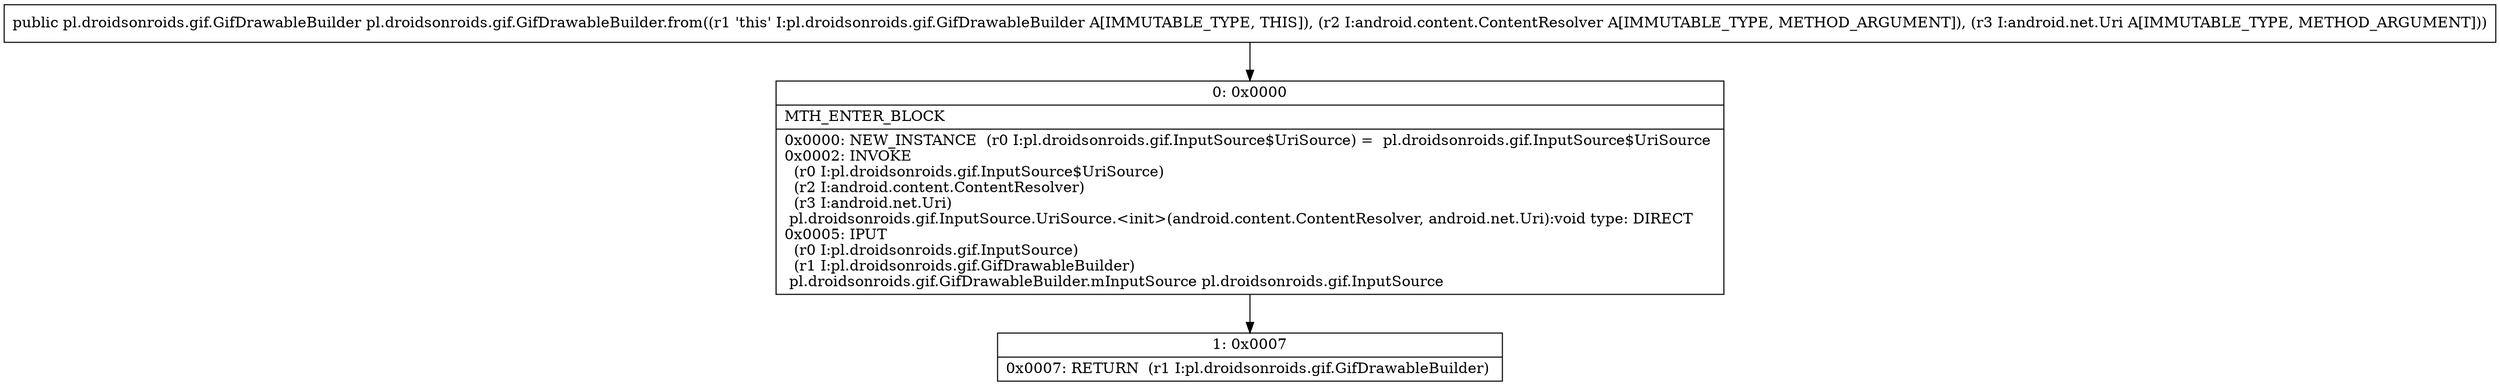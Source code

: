 digraph "CFG forpl.droidsonroids.gif.GifDrawableBuilder.from(Landroid\/content\/ContentResolver;Landroid\/net\/Uri;)Lpl\/droidsonroids\/gif\/GifDrawableBuilder;" {
Node_0 [shape=record,label="{0\:\ 0x0000|MTH_ENTER_BLOCK\l|0x0000: NEW_INSTANCE  (r0 I:pl.droidsonroids.gif.InputSource$UriSource) =  pl.droidsonroids.gif.InputSource$UriSource \l0x0002: INVOKE  \l  (r0 I:pl.droidsonroids.gif.InputSource$UriSource)\l  (r2 I:android.content.ContentResolver)\l  (r3 I:android.net.Uri)\l pl.droidsonroids.gif.InputSource.UriSource.\<init\>(android.content.ContentResolver, android.net.Uri):void type: DIRECT \l0x0005: IPUT  \l  (r0 I:pl.droidsonroids.gif.InputSource)\l  (r1 I:pl.droidsonroids.gif.GifDrawableBuilder)\l pl.droidsonroids.gif.GifDrawableBuilder.mInputSource pl.droidsonroids.gif.InputSource \l}"];
Node_1 [shape=record,label="{1\:\ 0x0007|0x0007: RETURN  (r1 I:pl.droidsonroids.gif.GifDrawableBuilder) \l}"];
MethodNode[shape=record,label="{public pl.droidsonroids.gif.GifDrawableBuilder pl.droidsonroids.gif.GifDrawableBuilder.from((r1 'this' I:pl.droidsonroids.gif.GifDrawableBuilder A[IMMUTABLE_TYPE, THIS]), (r2 I:android.content.ContentResolver A[IMMUTABLE_TYPE, METHOD_ARGUMENT]), (r3 I:android.net.Uri A[IMMUTABLE_TYPE, METHOD_ARGUMENT])) }"];
MethodNode -> Node_0;
Node_0 -> Node_1;
}

